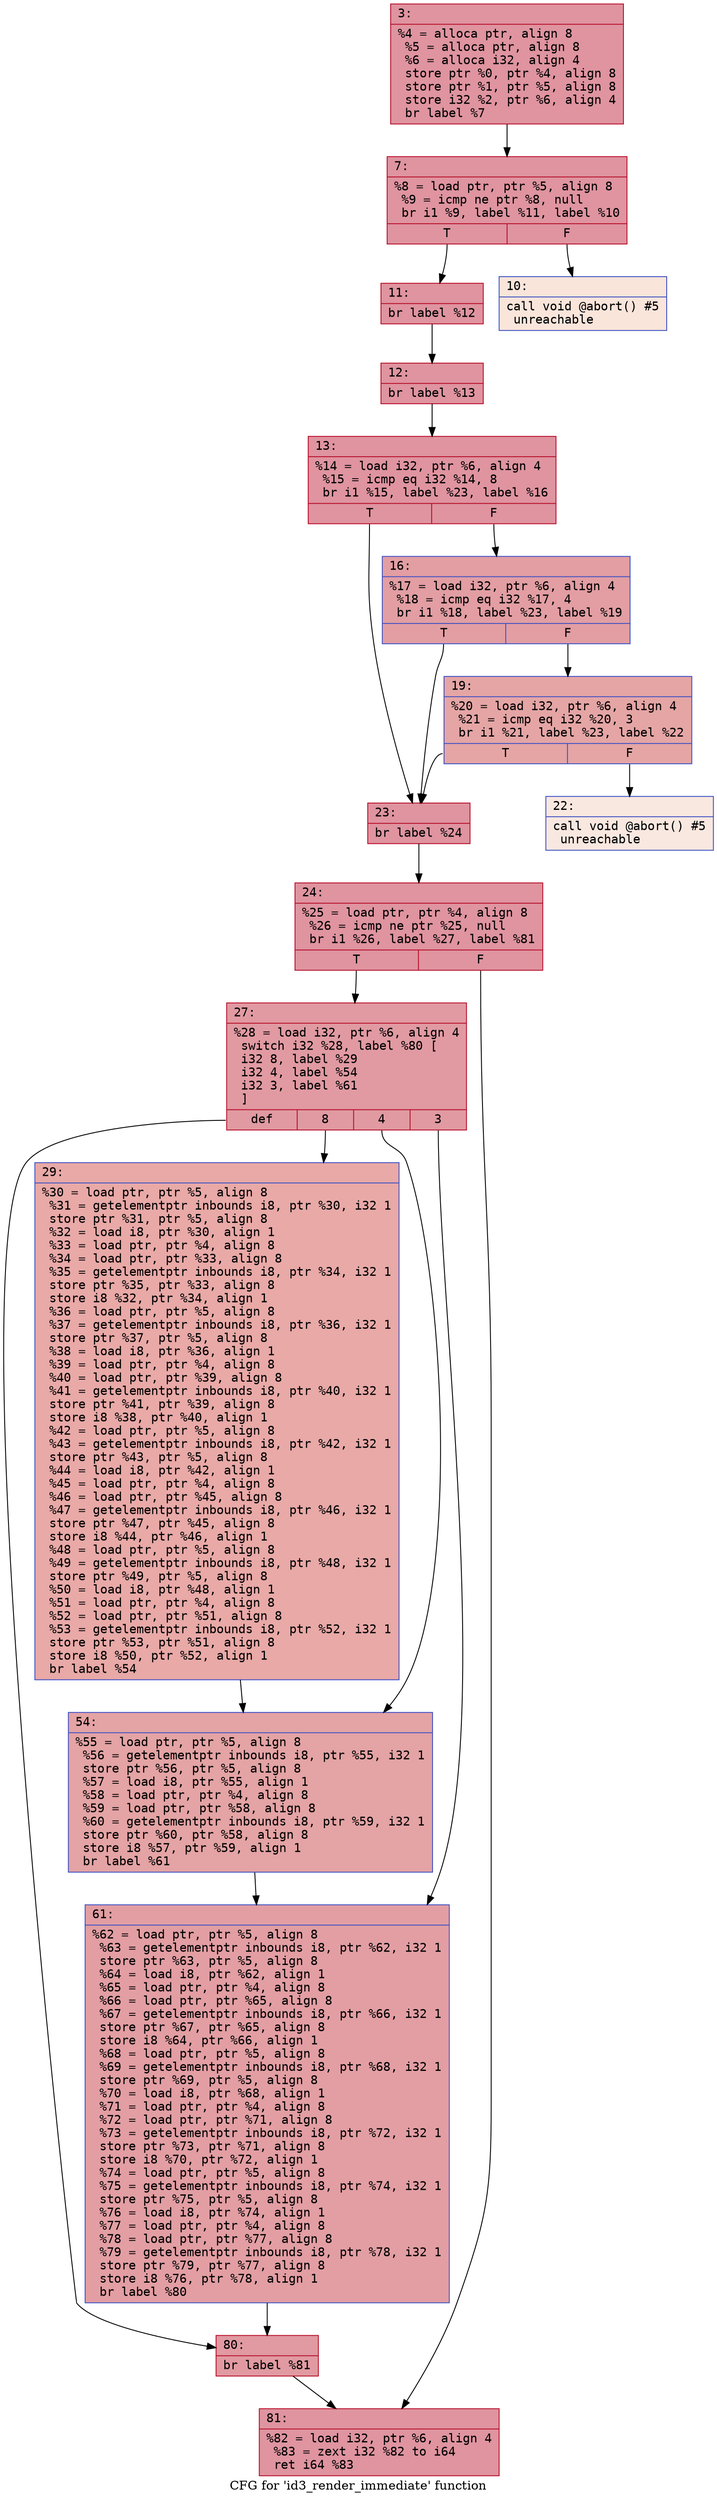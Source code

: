 digraph "CFG for 'id3_render_immediate' function" {
	label="CFG for 'id3_render_immediate' function";

	Node0x600000681ea0 [shape=record,color="#b70d28ff", style=filled, fillcolor="#b70d2870" fontname="Courier",label="{3:\l|  %4 = alloca ptr, align 8\l  %5 = alloca ptr, align 8\l  %6 = alloca i32, align 4\l  store ptr %0, ptr %4, align 8\l  store ptr %1, ptr %5, align 8\l  store i32 %2, ptr %6, align 4\l  br label %7\l}"];
	Node0x600000681ea0 -> Node0x600000681f40[tooltip="3 -> 7\nProbability 100.00%" ];
	Node0x600000681f40 [shape=record,color="#b70d28ff", style=filled, fillcolor="#b70d2870" fontname="Courier",label="{7:\l|  %8 = load ptr, ptr %5, align 8\l  %9 = icmp ne ptr %8, null\l  br i1 %9, label %11, label %10\l|{<s0>T|<s1>F}}"];
	Node0x600000681f40:s0 -> Node0x600000681fe0[tooltip="7 -> 11\nProbability 100.00%" ];
	Node0x600000681f40:s1 -> Node0x600000681f90[tooltip="7 -> 10\nProbability 0.00%" ];
	Node0x600000681f90 [shape=record,color="#3d50c3ff", style=filled, fillcolor="#f4c5ad70" fontname="Courier",label="{10:\l|  call void @abort() #5\l  unreachable\l}"];
	Node0x600000681fe0 [shape=record,color="#b70d28ff", style=filled, fillcolor="#b70d2870" fontname="Courier",label="{11:\l|  br label %12\l}"];
	Node0x600000681fe0 -> Node0x600000682030[tooltip="11 -> 12\nProbability 100.00%" ];
	Node0x600000682030 [shape=record,color="#b70d28ff", style=filled, fillcolor="#b70d2870" fontname="Courier",label="{12:\l|  br label %13\l}"];
	Node0x600000682030 -> Node0x600000682080[tooltip="12 -> 13\nProbability 100.00%" ];
	Node0x600000682080 [shape=record,color="#b70d28ff", style=filled, fillcolor="#b70d2870" fontname="Courier",label="{13:\l|  %14 = load i32, ptr %6, align 4\l  %15 = icmp eq i32 %14, 8\l  br i1 %15, label %23, label %16\l|{<s0>T|<s1>F}}"];
	Node0x600000682080:s0 -> Node0x6000006821c0[tooltip="13 -> 23\nProbability 50.00%" ];
	Node0x600000682080:s1 -> Node0x6000006820d0[tooltip="13 -> 16\nProbability 50.00%" ];
	Node0x6000006820d0 [shape=record,color="#3d50c3ff", style=filled, fillcolor="#be242e70" fontname="Courier",label="{16:\l|  %17 = load i32, ptr %6, align 4\l  %18 = icmp eq i32 %17, 4\l  br i1 %18, label %23, label %19\l|{<s0>T|<s1>F}}"];
	Node0x6000006820d0:s0 -> Node0x6000006821c0[tooltip="16 -> 23\nProbability 50.00%" ];
	Node0x6000006820d0:s1 -> Node0x600000682120[tooltip="16 -> 19\nProbability 50.00%" ];
	Node0x600000682120 [shape=record,color="#3d50c3ff", style=filled, fillcolor="#c5333470" fontname="Courier",label="{19:\l|  %20 = load i32, ptr %6, align 4\l  %21 = icmp eq i32 %20, 3\l  br i1 %21, label %23, label %22\l|{<s0>T|<s1>F}}"];
	Node0x600000682120:s0 -> Node0x6000006821c0[tooltip="19 -> 23\nProbability 100.00%" ];
	Node0x600000682120:s1 -> Node0x600000682170[tooltip="19 -> 22\nProbability 0.00%" ];
	Node0x600000682170 [shape=record,color="#3d50c3ff", style=filled, fillcolor="#f1ccb870" fontname="Courier",label="{22:\l|  call void @abort() #5\l  unreachable\l}"];
	Node0x6000006821c0 [shape=record,color="#b70d28ff", style=filled, fillcolor="#b70d2870" fontname="Courier",label="{23:\l|  br label %24\l}"];
	Node0x6000006821c0 -> Node0x600000682210[tooltip="23 -> 24\nProbability 100.00%" ];
	Node0x600000682210 [shape=record,color="#b70d28ff", style=filled, fillcolor="#b70d2870" fontname="Courier",label="{24:\l|  %25 = load ptr, ptr %4, align 8\l  %26 = icmp ne ptr %25, null\l  br i1 %26, label %27, label %81\l|{<s0>T|<s1>F}}"];
	Node0x600000682210:s0 -> Node0x600000682260[tooltip="24 -> 27\nProbability 62.50%" ];
	Node0x600000682210:s1 -> Node0x6000006823f0[tooltip="24 -> 81\nProbability 37.50%" ];
	Node0x600000682260 [shape=record,color="#b70d28ff", style=filled, fillcolor="#bb1b2c70" fontname="Courier",label="{27:\l|  %28 = load i32, ptr %6, align 4\l  switch i32 %28, label %80 [\l    i32 8, label %29\l    i32 4, label %54\l    i32 3, label %61\l  ]\l|{<s0>def|<s1>8|<s2>4|<s3>3}}"];
	Node0x600000682260:s0 -> Node0x6000006823a0[tooltip="27 -> 80\nProbability 25.00%" ];
	Node0x600000682260:s1 -> Node0x6000006822b0[tooltip="27 -> 29\nProbability 25.00%" ];
	Node0x600000682260:s2 -> Node0x600000682300[tooltip="27 -> 54\nProbability 25.00%" ];
	Node0x600000682260:s3 -> Node0x600000682350[tooltip="27 -> 61\nProbability 25.00%" ];
	Node0x6000006822b0 [shape=record,color="#3d50c3ff", style=filled, fillcolor="#ca3b3770" fontname="Courier",label="{29:\l|  %30 = load ptr, ptr %5, align 8\l  %31 = getelementptr inbounds i8, ptr %30, i32 1\l  store ptr %31, ptr %5, align 8\l  %32 = load i8, ptr %30, align 1\l  %33 = load ptr, ptr %4, align 8\l  %34 = load ptr, ptr %33, align 8\l  %35 = getelementptr inbounds i8, ptr %34, i32 1\l  store ptr %35, ptr %33, align 8\l  store i8 %32, ptr %34, align 1\l  %36 = load ptr, ptr %5, align 8\l  %37 = getelementptr inbounds i8, ptr %36, i32 1\l  store ptr %37, ptr %5, align 8\l  %38 = load i8, ptr %36, align 1\l  %39 = load ptr, ptr %4, align 8\l  %40 = load ptr, ptr %39, align 8\l  %41 = getelementptr inbounds i8, ptr %40, i32 1\l  store ptr %41, ptr %39, align 8\l  store i8 %38, ptr %40, align 1\l  %42 = load ptr, ptr %5, align 8\l  %43 = getelementptr inbounds i8, ptr %42, i32 1\l  store ptr %43, ptr %5, align 8\l  %44 = load i8, ptr %42, align 1\l  %45 = load ptr, ptr %4, align 8\l  %46 = load ptr, ptr %45, align 8\l  %47 = getelementptr inbounds i8, ptr %46, i32 1\l  store ptr %47, ptr %45, align 8\l  store i8 %44, ptr %46, align 1\l  %48 = load ptr, ptr %5, align 8\l  %49 = getelementptr inbounds i8, ptr %48, i32 1\l  store ptr %49, ptr %5, align 8\l  %50 = load i8, ptr %48, align 1\l  %51 = load ptr, ptr %4, align 8\l  %52 = load ptr, ptr %51, align 8\l  %53 = getelementptr inbounds i8, ptr %52, i32 1\l  store ptr %53, ptr %51, align 8\l  store i8 %50, ptr %52, align 1\l  br label %54\l}"];
	Node0x6000006822b0 -> Node0x600000682300[tooltip="29 -> 54\nProbability 100.00%" ];
	Node0x600000682300 [shape=record,color="#3d50c3ff", style=filled, fillcolor="#c32e3170" fontname="Courier",label="{54:\l|  %55 = load ptr, ptr %5, align 8\l  %56 = getelementptr inbounds i8, ptr %55, i32 1\l  store ptr %56, ptr %5, align 8\l  %57 = load i8, ptr %55, align 1\l  %58 = load ptr, ptr %4, align 8\l  %59 = load ptr, ptr %58, align 8\l  %60 = getelementptr inbounds i8, ptr %59, i32 1\l  store ptr %60, ptr %58, align 8\l  store i8 %57, ptr %59, align 1\l  br label %61\l}"];
	Node0x600000682300 -> Node0x600000682350[tooltip="54 -> 61\nProbability 100.00%" ];
	Node0x600000682350 [shape=record,color="#3d50c3ff", style=filled, fillcolor="#be242e70" fontname="Courier",label="{61:\l|  %62 = load ptr, ptr %5, align 8\l  %63 = getelementptr inbounds i8, ptr %62, i32 1\l  store ptr %63, ptr %5, align 8\l  %64 = load i8, ptr %62, align 1\l  %65 = load ptr, ptr %4, align 8\l  %66 = load ptr, ptr %65, align 8\l  %67 = getelementptr inbounds i8, ptr %66, i32 1\l  store ptr %67, ptr %65, align 8\l  store i8 %64, ptr %66, align 1\l  %68 = load ptr, ptr %5, align 8\l  %69 = getelementptr inbounds i8, ptr %68, i32 1\l  store ptr %69, ptr %5, align 8\l  %70 = load i8, ptr %68, align 1\l  %71 = load ptr, ptr %4, align 8\l  %72 = load ptr, ptr %71, align 8\l  %73 = getelementptr inbounds i8, ptr %72, i32 1\l  store ptr %73, ptr %71, align 8\l  store i8 %70, ptr %72, align 1\l  %74 = load ptr, ptr %5, align 8\l  %75 = getelementptr inbounds i8, ptr %74, i32 1\l  store ptr %75, ptr %5, align 8\l  %76 = load i8, ptr %74, align 1\l  %77 = load ptr, ptr %4, align 8\l  %78 = load ptr, ptr %77, align 8\l  %79 = getelementptr inbounds i8, ptr %78, i32 1\l  store ptr %79, ptr %77, align 8\l  store i8 %76, ptr %78, align 1\l  br label %80\l}"];
	Node0x600000682350 -> Node0x6000006823a0[tooltip="61 -> 80\nProbability 100.00%" ];
	Node0x6000006823a0 [shape=record,color="#b70d28ff", style=filled, fillcolor="#bb1b2c70" fontname="Courier",label="{80:\l|  br label %81\l}"];
	Node0x6000006823a0 -> Node0x6000006823f0[tooltip="80 -> 81\nProbability 100.00%" ];
	Node0x6000006823f0 [shape=record,color="#b70d28ff", style=filled, fillcolor="#b70d2870" fontname="Courier",label="{81:\l|  %82 = load i32, ptr %6, align 4\l  %83 = zext i32 %82 to i64\l  ret i64 %83\l}"];
}
